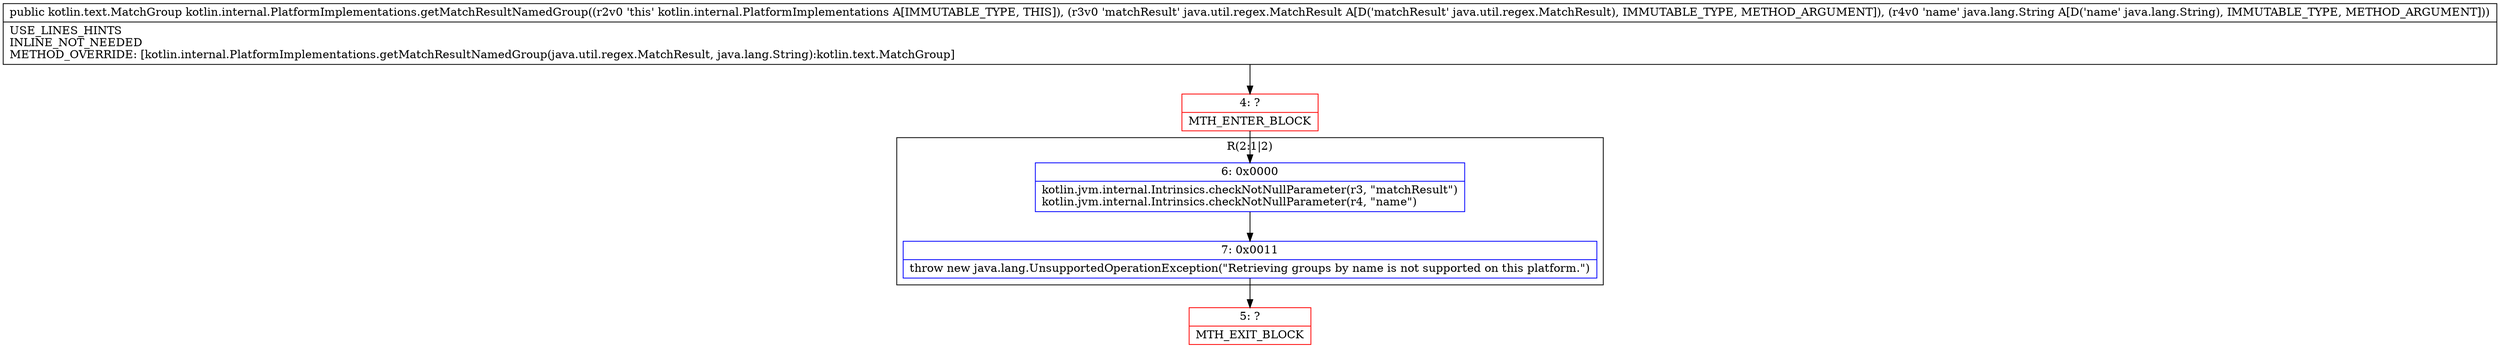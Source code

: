digraph "CFG forkotlin.internal.PlatformImplementations.getMatchResultNamedGroup(Ljava\/util\/regex\/MatchResult;Ljava\/lang\/String;)Lkotlin\/text\/MatchGroup;" {
subgraph cluster_Region_1304884830 {
label = "R(2:1|2)";
node [shape=record,color=blue];
Node_6 [shape=record,label="{6\:\ 0x0000|kotlin.jvm.internal.Intrinsics.checkNotNullParameter(r3, \"matchResult\")\lkotlin.jvm.internal.Intrinsics.checkNotNullParameter(r4, \"name\")\l}"];
Node_7 [shape=record,label="{7\:\ 0x0011|throw new java.lang.UnsupportedOperationException(\"Retrieving groups by name is not supported on this platform.\")\l}"];
}
Node_4 [shape=record,color=red,label="{4\:\ ?|MTH_ENTER_BLOCK\l}"];
Node_5 [shape=record,color=red,label="{5\:\ ?|MTH_EXIT_BLOCK\l}"];
MethodNode[shape=record,label="{public kotlin.text.MatchGroup kotlin.internal.PlatformImplementations.getMatchResultNamedGroup((r2v0 'this' kotlin.internal.PlatformImplementations A[IMMUTABLE_TYPE, THIS]), (r3v0 'matchResult' java.util.regex.MatchResult A[D('matchResult' java.util.regex.MatchResult), IMMUTABLE_TYPE, METHOD_ARGUMENT]), (r4v0 'name' java.lang.String A[D('name' java.lang.String), IMMUTABLE_TYPE, METHOD_ARGUMENT]))  | USE_LINES_HINTS\lINLINE_NOT_NEEDED\lMETHOD_OVERRIDE: [kotlin.internal.PlatformImplementations.getMatchResultNamedGroup(java.util.regex.MatchResult, java.lang.String):kotlin.text.MatchGroup]\l}"];
MethodNode -> Node_4;Node_6 -> Node_7;
Node_7 -> Node_5;
Node_4 -> Node_6;
}

